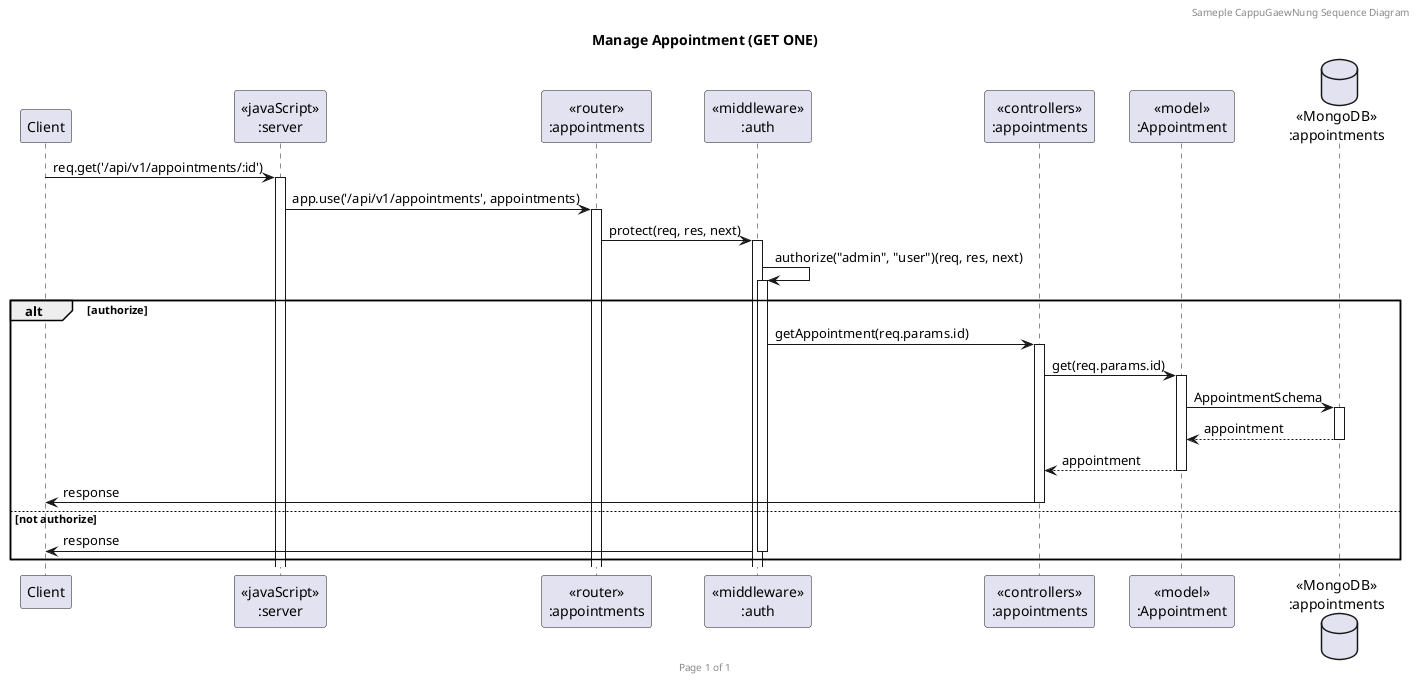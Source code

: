 @startuml ManageAppointmentGetOne

header Sameple CappuGaewNung Sequence Diagram
footer Page %page% of %lastpage%
title "Manage Appointment (GET ONE)"

participant "Client" as client
participant "<<javaScript>>\n:server" as server
participant "<<router>>\n:appointments" as routerAppointments
participant "<<middleware>>\n:auth" as middleware
participant "<<controllers>>\n:appointments" as controllersAppointments
participant "<<model>>\n:Appointment" as modelAppointment
database "<<MongoDB>>\n:appointments" as AppointmentsDatabase

client->server ++:req.get('/api/v1/appointments/:id')
server->routerAppointments ++:app.use('/api/v1/appointments', appointments)
routerAppointments->middleware ++:protect(req, res, next)
middleware -> middleware ++:authorize("admin", "user")(req, res, next)

alt authorize 
    middleware->controllersAppointments ++:getAppointment(req.params.id)
    controllersAppointments->modelAppointment ++:get(req.params.id)
    modelAppointment ->AppointmentsDatabase ++: AppointmentSchema
    AppointmentsDatabase --> modelAppointment --: appointment
    controllersAppointments <-- modelAppointment --:appointment
    controllersAppointments->client --:response
else not authorize
    middleware->client --:response
end

@enduml
